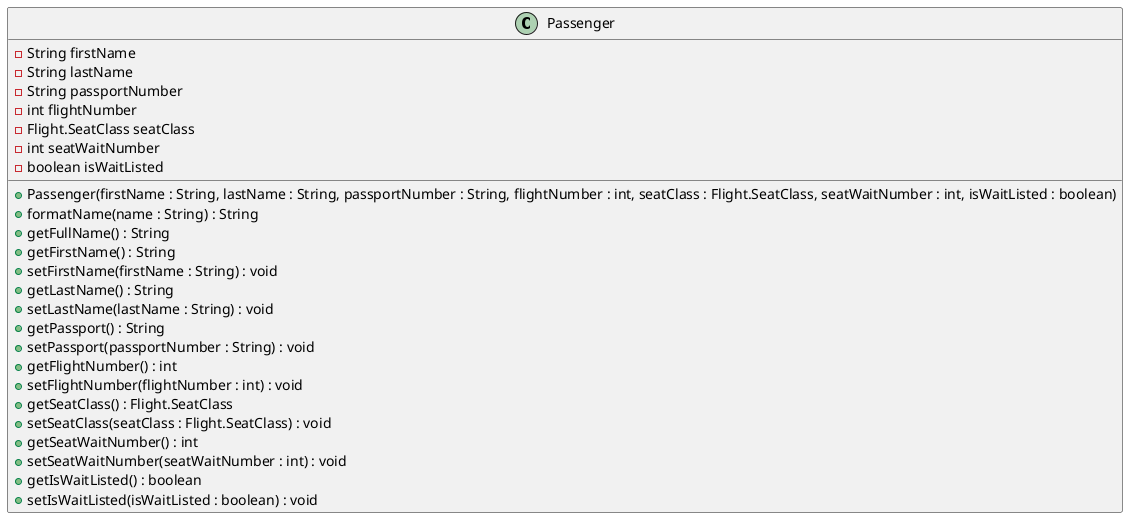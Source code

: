 @startuml
class Passenger {
    - String firstName
    - String lastName
    - String passportNumber
    - int flightNumber
    - Flight.SeatClass seatClass
    - int seatWaitNumber
    - boolean isWaitListed

    + Passenger(firstName : String, lastName : String, passportNumber : String, flightNumber : int, seatClass : Flight.SeatClass, seatWaitNumber : int, isWaitListed : boolean)
    + formatName(name : String) : String
    + getFullName() : String
    + getFirstName() : String
    + setFirstName(firstName : String) : void
    + getLastName() : String
    + setLastName(lastName : String) : void
    + getPassport() : String
    + setPassport(passportNumber : String) : void
    + getFlightNumber() : int
    + setFlightNumber(flightNumber : int) : void
    + getSeatClass() : Flight.SeatClass
    + setSeatClass(seatClass : Flight.SeatClass) : void
    + getSeatWaitNumber() : int
    + setSeatWaitNumber(seatWaitNumber : int) : void
    + getIsWaitListed() : boolean
    + setIsWaitListed(isWaitListed : boolean) : void
}
@enduml
